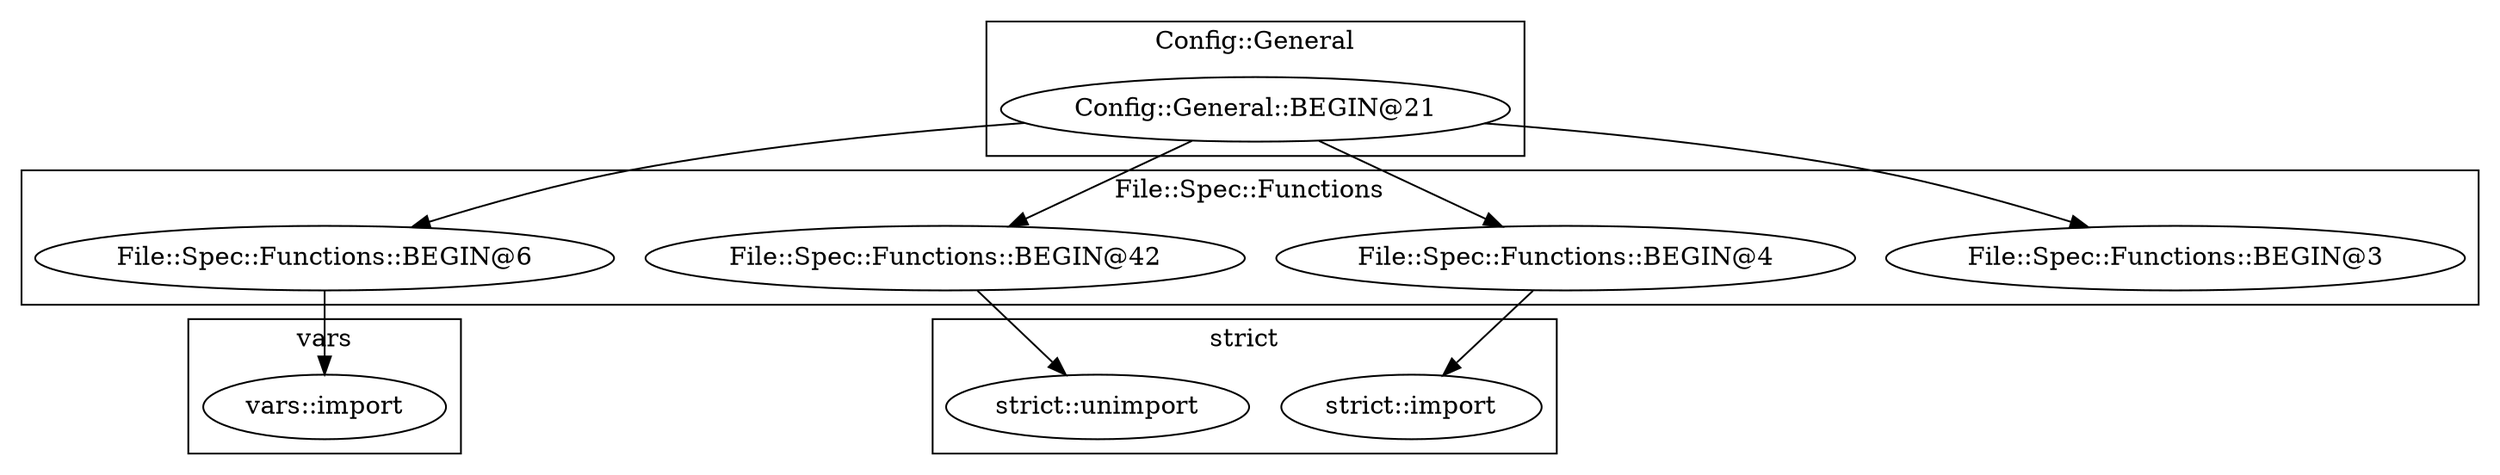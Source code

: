 digraph {
graph [overlap=false]
subgraph cluster_Config_General {
	label="Config::General";
	"Config::General::BEGIN@21";
}
subgraph cluster_vars {
	label="vars";
	"vars::import";
}
subgraph cluster_strict {
	label="strict";
	"strict::import";
	"strict::unimport";
}
subgraph cluster_File_Spec_Functions {
	label="File::Spec::Functions";
	"File::Spec::Functions::BEGIN@3";
	"File::Spec::Functions::BEGIN@6";
	"File::Spec::Functions::BEGIN@42";
	"File::Spec::Functions::BEGIN@4";
}
"Config::General::BEGIN@21" -> "File::Spec::Functions::BEGIN@6";
"Config::General::BEGIN@21" -> "File::Spec::Functions::BEGIN@42";
"Config::General::BEGIN@21" -> "File::Spec::Functions::BEGIN@4";
"File::Spec::Functions::BEGIN@42" -> "strict::unimport";
"Config::General::BEGIN@21" -> "File::Spec::Functions::BEGIN@3";
"File::Spec::Functions::BEGIN@6" -> "vars::import";
"File::Spec::Functions::BEGIN@4" -> "strict::import";
}
